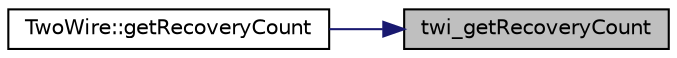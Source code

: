 digraph "twi_getRecoveryCount"
{
 // LATEX_PDF_SIZE
  edge [fontname="Helvetica",fontsize="10",labelfontname="Helvetica",labelfontsize="10"];
  node [fontname="Helvetica",fontsize="10",shape=record];
  rankdir="RL";
  Node1 [label="twi_getRecoveryCount",height=0.2,width=0.4,color="black", fillcolor="grey75", style="filled", fontcolor="black",tooltip=" "];
  Node1 -> Node2 [dir="back",color="midnightblue",fontsize="10",style="solid",fontname="Helvetica"];
  Node2 [label="TwoWire::getRecoveryCount",height=0.2,width=0.4,color="black", fillcolor="white", style="filled",URL="$class_two_wire.html#a5394216ef1bdf5826eb9a9cc46e3afa1",tooltip=" "];
}
